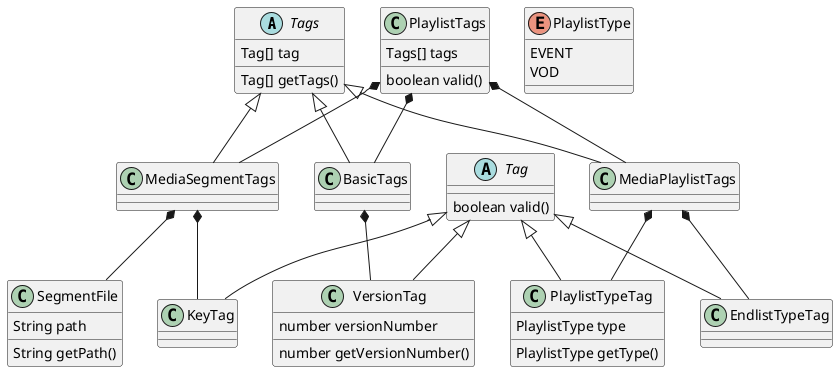 @startuml
abstract class Tags {
    Tag[] tag
    Tag[] getTags()
}
abstract class Tag {
    boolean valid()
}

class PlaylistTags {
  Tags[] tags
  boolean valid()
}

class VersionTag {
  number versionNumber
  number getVersionNumber() 
}

enum PlaylistType {
  EVENT
  VOD
}
class PlaylistTypeTag {
  PlaylistType type
  PlaylistType getType()
}

class SegmentFile {
  String path
  String getPath()
}

PlaylistTags *-- BasicTags
BasicTags *-- VersionTag

PlaylistTags *-- MediaSegmentTags
MediaSegmentTags *-- KeyTag
MediaSegmentTags *-- SegmentFile

PlaylistTags *-- MediaPlaylistTags
MediaPlaylistTags *-- PlaylistTypeTag
MediaPlaylistTags *-- EndlistTypeTag

Tag <|-- VersionTag
Tag <|-- KeyTag
Tag <|-- PlaylistTypeTag
Tag <|-- EndlistTypeTag

Tags <|-- BasicTags
Tags <|-- MediaSegmentTags
Tags <|-- MediaPlaylistTags

@enduml